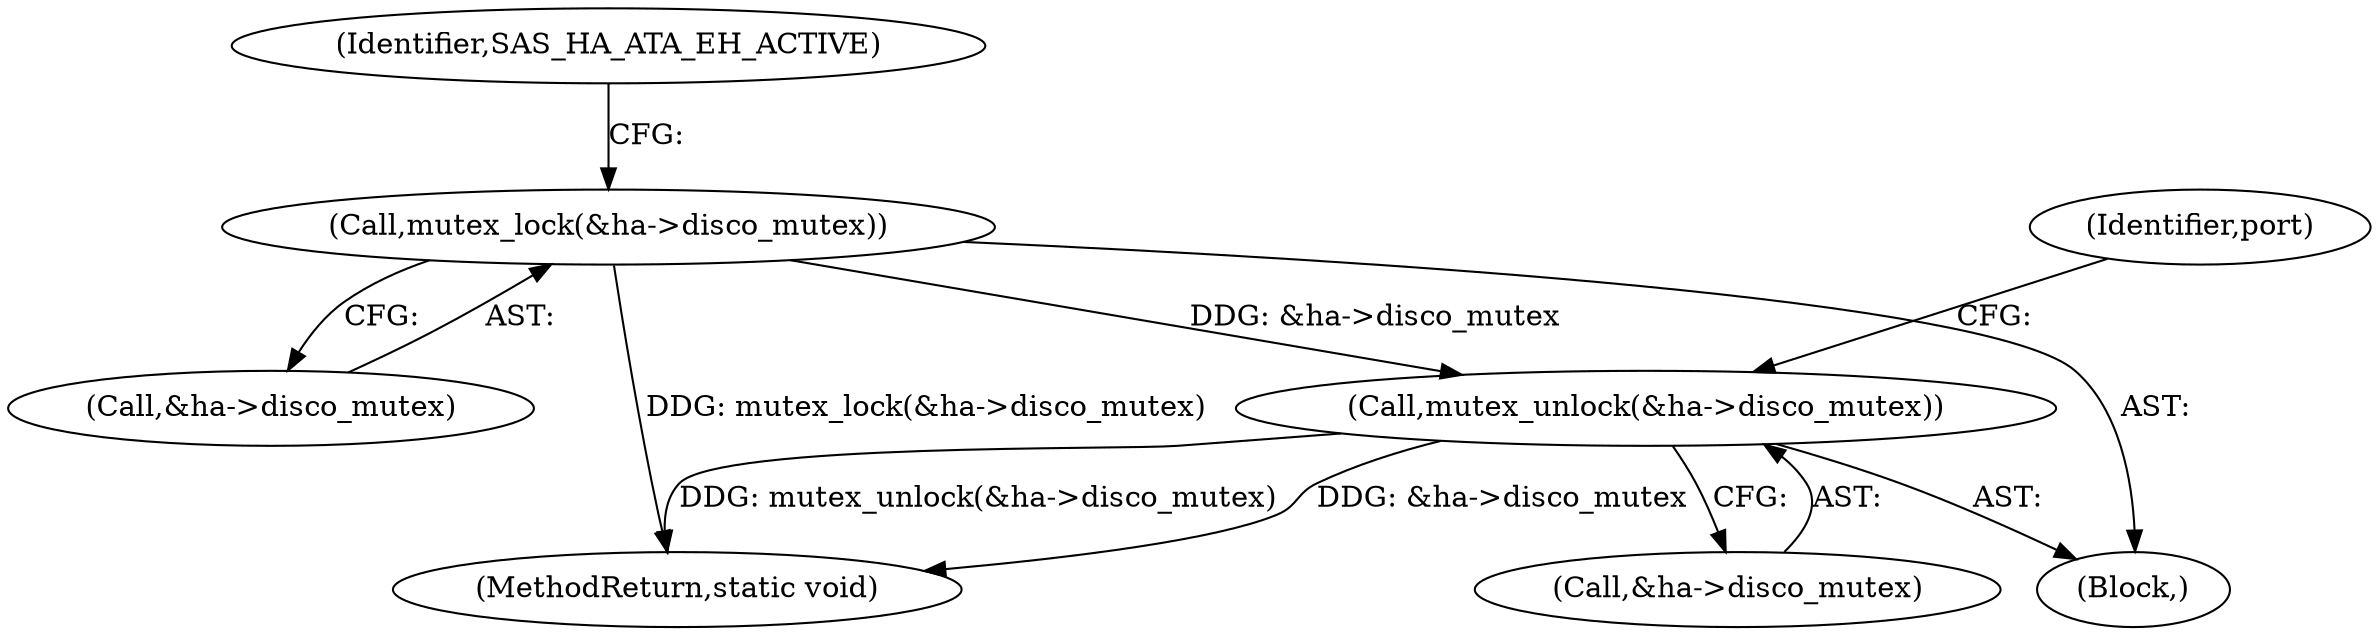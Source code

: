 digraph "0_linux_0558f33c06bb910e2879e355192227a8e8f0219d_5@API" {
"1000194" [label="(Call,mutex_unlock(&ha->disco_mutex))"];
"1000131" [label="(Call,mutex_lock(&ha->disco_mutex))"];
"1000103" [label="(Block,)"];
"1000194" [label="(Call,mutex_unlock(&ha->disco_mutex))"];
"1000200" [label="(Identifier,port)"];
"1000205" [label="(MethodReturn,static void)"];
"1000131" [label="(Call,mutex_lock(&ha->disco_mutex))"];
"1000195" [label="(Call,&ha->disco_mutex)"];
"1000132" [label="(Call,&ha->disco_mutex)"];
"1000138" [label="(Identifier,SAS_HA_ATA_EH_ACTIVE)"];
"1000194" -> "1000103"  [label="AST: "];
"1000194" -> "1000195"  [label="CFG: "];
"1000195" -> "1000194"  [label="AST: "];
"1000200" -> "1000194"  [label="CFG: "];
"1000194" -> "1000205"  [label="DDG: mutex_unlock(&ha->disco_mutex)"];
"1000194" -> "1000205"  [label="DDG: &ha->disco_mutex"];
"1000131" -> "1000194"  [label="DDG: &ha->disco_mutex"];
"1000131" -> "1000103"  [label="AST: "];
"1000131" -> "1000132"  [label="CFG: "];
"1000132" -> "1000131"  [label="AST: "];
"1000138" -> "1000131"  [label="CFG: "];
"1000131" -> "1000205"  [label="DDG: mutex_lock(&ha->disco_mutex)"];
}
